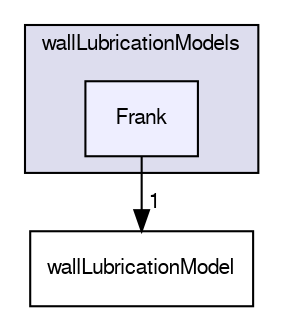 digraph "applications/solvers/multiphase/twoPhaseEulerFoam/interfacialModels/wallLubricationModels/Frank" {
  bgcolor=transparent;
  compound=true
  node [ fontsize="10", fontname="FreeSans"];
  edge [ labelfontsize="10", labelfontname="FreeSans"];
  subgraph clusterdir_e3b447723574590c1503966e204656bb {
    graph [ bgcolor="#ddddee", pencolor="black", label="wallLubricationModels" fontname="FreeSans", fontsize="10", URL="dir_e3b447723574590c1503966e204656bb.html"]
  dir_e36a4194704575c735e8fce456f11578 [shape=box, label="Frank", style="filled", fillcolor="#eeeeff", pencolor="black", URL="dir_e36a4194704575c735e8fce456f11578.html"];
  }
  dir_45aa1d3e94517b1a0982b731eb8cd790 [shape=box label="wallLubricationModel" URL="dir_45aa1d3e94517b1a0982b731eb8cd790.html"];
  dir_e36a4194704575c735e8fce456f11578->dir_45aa1d3e94517b1a0982b731eb8cd790 [headlabel="1", labeldistance=1.5 headhref="dir_000233_000236.html"];
}
